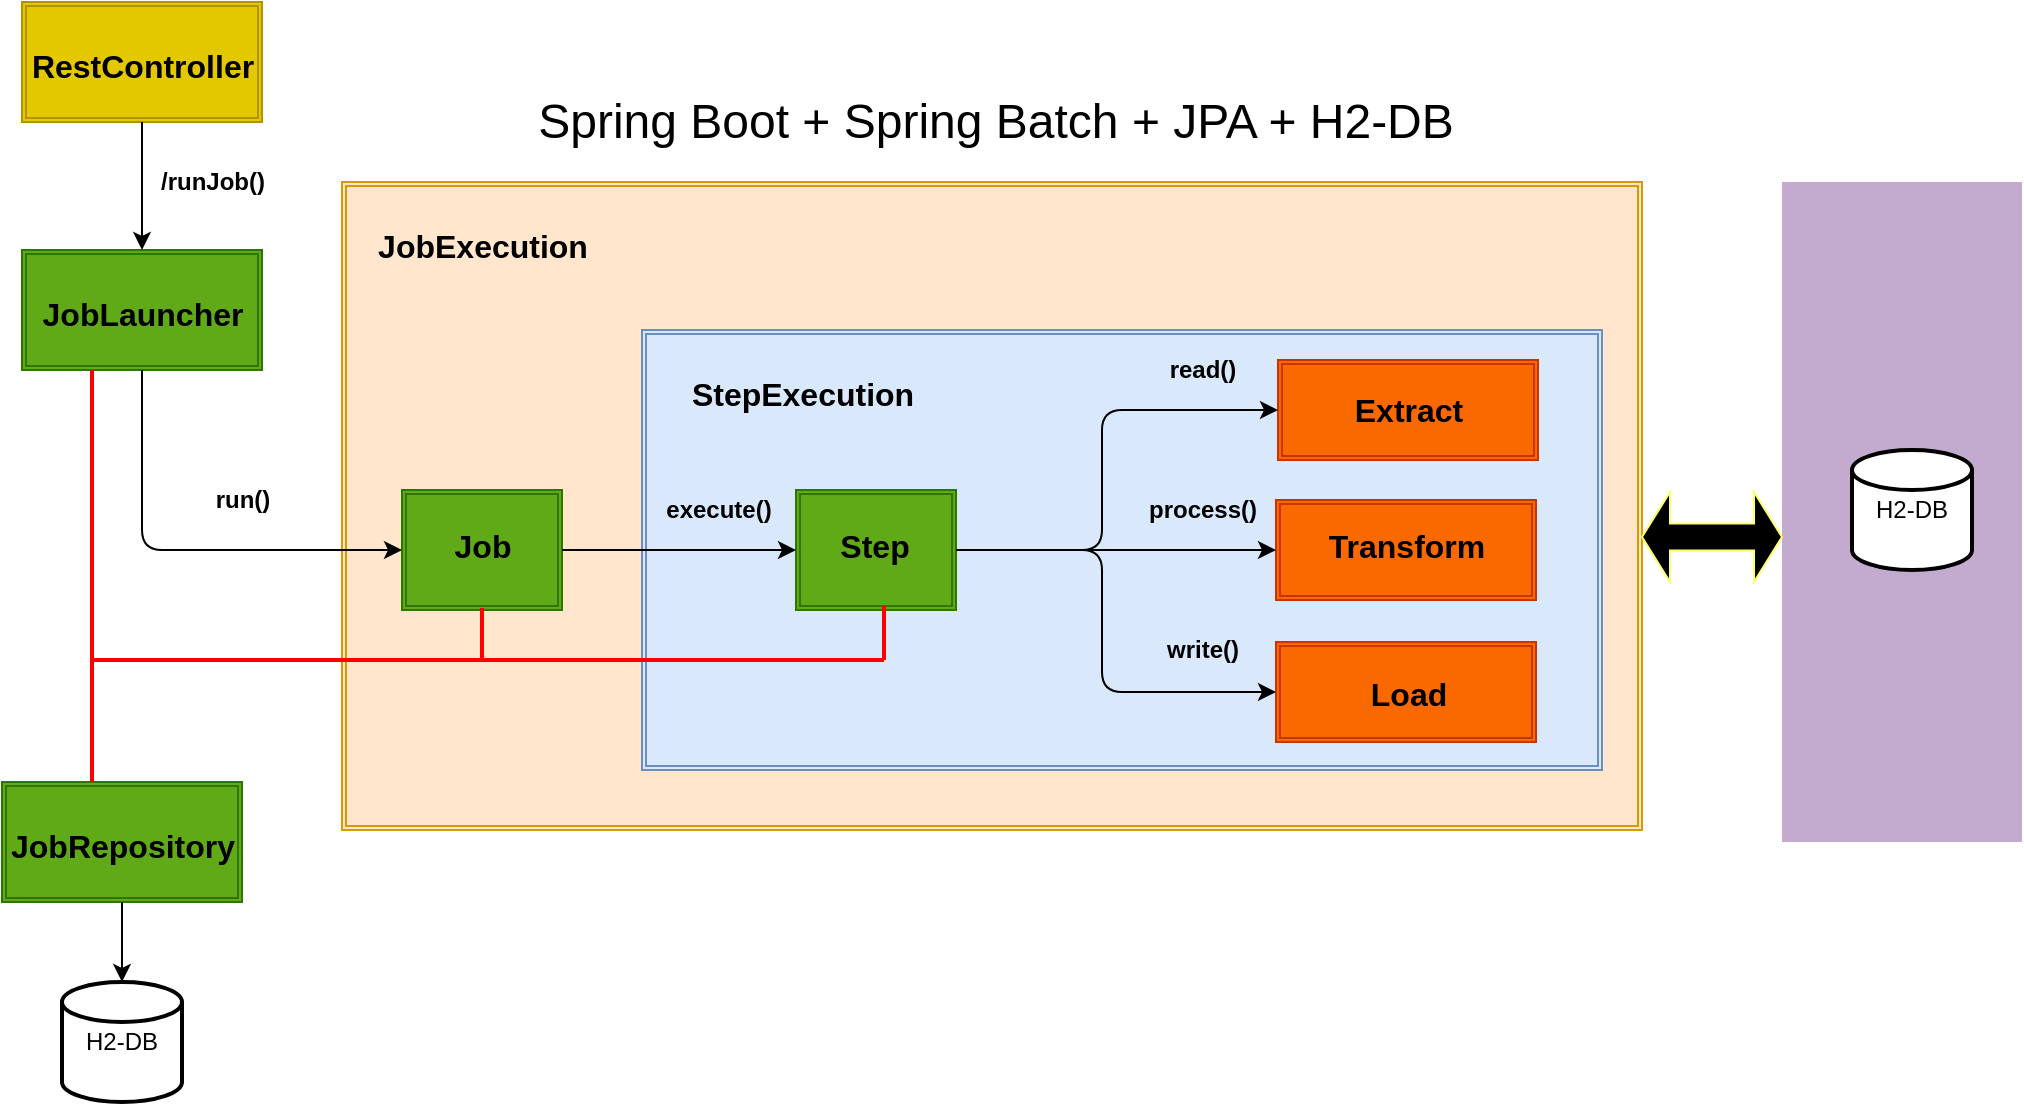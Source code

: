 <mxfile version="14.5.1" type="device"><diagram id="WH3tbxzH0OxndWXRFHOZ" name="Seite-1"><mxGraphModel dx="1108" dy="510" grid="1" gridSize="10" guides="1" tooltips="1" connect="1" arrows="1" fold="1" page="1" pageScale="1" pageWidth="1169" pageHeight="827" math="0" shadow="0"><root><mxCell id="0"/><mxCell id="1" parent="0"/><mxCell id="n8LVCo8aVshpS_QTHfSg-1" value="" style="shape=ext;double=1;rounded=0;whiteSpace=wrap;html=1;strokeColor=#d79b00;fillColor=#ffe6cc;flipH=1;" vertex="1" parent="1"><mxGeometry x="210" y="100" width="650" height="324" as="geometry"/></mxCell><mxCell id="n8LVCo8aVshpS_QTHfSg-3" value="" style="shape=ext;double=1;rounded=0;whiteSpace=wrap;html=1;fillColor=#dae8fc;strokeColor=#6c8ebf;" vertex="1" parent="1"><mxGeometry x="360" y="174" width="480" height="220" as="geometry"/></mxCell><mxCell id="n8LVCo8aVshpS_QTHfSg-4" value="&lt;font style=&quot;font-size: 16px&quot;&gt;JobExecution&lt;/font&gt;" style="text;strokeColor=none;fillColor=none;html=1;fontSize=24;fontStyle=1;verticalAlign=middle;align=center;" vertex="1" parent="1"><mxGeometry x="230" y="110" width="100" height="40" as="geometry"/></mxCell><mxCell id="n8LVCo8aVshpS_QTHfSg-5" value="&lt;font style=&quot;font-size: 16px&quot;&gt;StepExecution&lt;/font&gt;" style="text;strokeColor=none;fillColor=none;html=1;fontSize=24;fontStyle=1;verticalAlign=middle;align=center;" vertex="1" parent="1"><mxGeometry x="380" y="184" width="120" height="40" as="geometry"/></mxCell><mxCell id="n8LVCo8aVshpS_QTHfSg-6" value="" style="shape=ext;double=1;rounded=0;whiteSpace=wrap;html=1;fillColor=#60a917;strokeColor=#2D7600;fontColor=#ffffff;" vertex="1" parent="1"><mxGeometry x="437" y="254" width="80" height="60" as="geometry"/></mxCell><mxCell id="n8LVCo8aVshpS_QTHfSg-7" value="&lt;font style=&quot;font-size: 16px&quot;&gt;Step&lt;/font&gt;" style="text;strokeColor=none;fillColor=none;html=1;fontSize=24;fontStyle=1;verticalAlign=middle;align=center;" vertex="1" parent="1"><mxGeometry x="446" y="260" width="60" height="40" as="geometry"/></mxCell><mxCell id="n8LVCo8aVshpS_QTHfSg-9" value="" style="shape=ext;double=1;rounded=0;whiteSpace=wrap;html=1;fillColor=#fa6800;strokeColor=#C73500;fontColor=#ffffff;" vertex="1" parent="1"><mxGeometry x="678" y="189" width="130" height="50" as="geometry"/></mxCell><mxCell id="n8LVCo8aVshpS_QTHfSg-12" value="" style="shape=ext;double=1;rounded=0;whiteSpace=wrap;html=1;fillColor=#fa6800;strokeColor=#C73500;fontColor=#ffffff;" vertex="1" parent="1"><mxGeometry x="677" y="259" width="130" height="50" as="geometry"/></mxCell><mxCell id="n8LVCo8aVshpS_QTHfSg-13" value="&lt;font style=&quot;font-size: 16px&quot;&gt;Transform&lt;/font&gt;" style="text;strokeColor=none;fillColor=none;html=1;fontSize=24;fontStyle=1;verticalAlign=middle;align=center;" vertex="1" parent="1"><mxGeometry x="712" y="260" width="60" height="40" as="geometry"/></mxCell><mxCell id="n8LVCo8aVshpS_QTHfSg-14" value="" style="shape=ext;double=1;rounded=0;whiteSpace=wrap;html=1;fillColor=#fa6800;strokeColor=#C73500;fontColor=#ffffff;" vertex="1" parent="1"><mxGeometry x="677" y="330" width="130" height="50" as="geometry"/></mxCell><mxCell id="n8LVCo8aVshpS_QTHfSg-15" value="&lt;font style=&quot;font-size: 16px&quot;&gt;Load&lt;/font&gt;" style="text;strokeColor=none;fillColor=none;html=1;fontSize=24;fontStyle=1;verticalAlign=middle;align=center;" vertex="1" parent="1"><mxGeometry x="713" y="334" width="60" height="40" as="geometry"/></mxCell><mxCell id="n8LVCo8aVshpS_QTHfSg-17" value="Extract" style="text;strokeColor=none;fillColor=none;html=1;fontSize=16;fontStyle=1;verticalAlign=middle;align=center;" vertex="1" parent="1"><mxGeometry x="693" y="194" width="100" height="40" as="geometry"/></mxCell><mxCell id="n8LVCo8aVshpS_QTHfSg-20" value="write()" style="text;strokeColor=none;fillColor=none;html=1;fontSize=12;fontStyle=1;verticalAlign=middle;align=center;" vertex="1" parent="1"><mxGeometry x="610" y="314" width="60" height="40" as="geometry"/></mxCell><mxCell id="n8LVCo8aVshpS_QTHfSg-21" value="read()" style="text;strokeColor=none;fillColor=none;html=1;fontSize=12;fontStyle=1;verticalAlign=middle;align=center;" vertex="1" parent="1"><mxGeometry x="610" y="174" width="60" height="40" as="geometry"/></mxCell><mxCell id="n8LVCo8aVshpS_QTHfSg-22" value="process()" style="text;strokeColor=none;fillColor=none;html=1;fontSize=12;fontStyle=1;verticalAlign=middle;align=center;" vertex="1" parent="1"><mxGeometry x="610" y="244" width="60" height="40" as="geometry"/></mxCell><mxCell id="n8LVCo8aVshpS_QTHfSg-27" value="" style="edgeStyle=elbowEdgeStyle;elbow=horizontal;endArrow=classic;html=1;fontSize=12;exitX=1;exitY=0.5;exitDx=0;exitDy=0;entryX=0;entryY=0.5;entryDx=0;entryDy=0;" edge="1" parent="1" source="n8LVCo8aVshpS_QTHfSg-6" target="n8LVCo8aVshpS_QTHfSg-12"><mxGeometry width="50" height="50" relative="1" as="geometry"><mxPoint x="730" y="324" as="sourcePoint"/><mxPoint x="780" y="274" as="targetPoint"/></mxGeometry></mxCell><mxCell id="n8LVCo8aVshpS_QTHfSg-29" value="" style="edgeStyle=segmentEdgeStyle;endArrow=classic;html=1;fontSize=12;entryX=0;entryY=0.5;entryDx=0;entryDy=0;" edge="1" parent="1" target="n8LVCo8aVshpS_QTHfSg-9"><mxGeometry width="50" height="50" relative="1" as="geometry"><mxPoint x="520" y="284" as="sourcePoint"/><mxPoint x="780" y="274" as="targetPoint"/><Array as="points"><mxPoint x="590" y="284"/><mxPoint x="590" y="214"/></Array></mxGeometry></mxCell><mxCell id="n8LVCo8aVshpS_QTHfSg-30" value="" style="edgeStyle=segmentEdgeStyle;endArrow=classic;html=1;fontSize=12;exitX=1;exitY=0.5;exitDx=0;exitDy=0;entryX=0;entryY=0.5;entryDx=0;entryDy=0;" edge="1" parent="1" source="n8LVCo8aVshpS_QTHfSg-6" target="n8LVCo8aVshpS_QTHfSg-14"><mxGeometry width="50" height="50" relative="1" as="geometry"><mxPoint x="730" y="324" as="sourcePoint"/><mxPoint x="780" y="274" as="targetPoint"/><Array as="points"><mxPoint x="590" y="284"/><mxPoint x="590" y="355"/></Array></mxGeometry></mxCell><mxCell id="n8LVCo8aVshpS_QTHfSg-31" value="" style="shape=ext;double=1;rounded=0;whiteSpace=wrap;html=1;fillColor=#60a917;strokeColor=#2D7600;fontColor=#ffffff;" vertex="1" parent="1"><mxGeometry x="240" y="254" width="80" height="60" as="geometry"/></mxCell><mxCell id="n8LVCo8aVshpS_QTHfSg-32" value="&lt;font style=&quot;font-size: 16px&quot;&gt;Job&lt;/font&gt;" style="text;strokeColor=none;fillColor=none;html=1;fontSize=24;fontStyle=1;verticalAlign=middle;align=center;" vertex="1" parent="1"><mxGeometry x="250" y="260" width="60" height="40" as="geometry"/></mxCell><mxCell id="n8LVCo8aVshpS_QTHfSg-33" value="" style="edgeStyle=segmentEdgeStyle;endArrow=classic;html=1;fontSize=12;exitX=1;exitY=0.5;exitDx=0;exitDy=0;entryX=0;entryY=0.5;entryDx=0;entryDy=0;" edge="1" parent="1" source="n8LVCo8aVshpS_QTHfSg-31" target="n8LVCo8aVshpS_QTHfSg-6"><mxGeometry width="50" height="50" relative="1" as="geometry"><mxPoint x="540" y="230" as="sourcePoint"/><mxPoint x="410" y="290" as="targetPoint"/></mxGeometry></mxCell><mxCell id="n8LVCo8aVshpS_QTHfSg-34" value="execute()" style="text;strokeColor=none;fillColor=none;html=1;fontSize=12;fontStyle=1;verticalAlign=middle;align=center;" vertex="1" parent="1"><mxGeometry x="368" y="244" width="60" height="40" as="geometry"/></mxCell><mxCell id="n8LVCo8aVshpS_QTHfSg-35" value="" style="shape=ext;double=1;rounded=0;whiteSpace=wrap;html=1;fillColor=#60a917;strokeColor=#2D7600;fontColor=#ffffff;" vertex="1" parent="1"><mxGeometry x="50" y="134" width="120" height="60" as="geometry"/></mxCell><mxCell id="n8LVCo8aVshpS_QTHfSg-36" value="" style="edgeStyle=elbowEdgeStyle;elbow=horizontal;endArrow=classic;html=1;fontSize=12;exitX=0.5;exitY=1;exitDx=0;exitDy=0;entryX=0;entryY=0.5;entryDx=0;entryDy=0;" edge="1" parent="1" source="n8LVCo8aVshpS_QTHfSg-35" target="n8LVCo8aVshpS_QTHfSg-31"><mxGeometry width="50" height="50" relative="1" as="geometry"><mxPoint x="410" y="220" as="sourcePoint"/><mxPoint x="460" y="170" as="targetPoint"/><Array as="points"><mxPoint x="110" y="230"/></Array></mxGeometry></mxCell><mxCell id="n8LVCo8aVshpS_QTHfSg-37" value="&lt;font style=&quot;font-size: 16px&quot;&gt;JobLauncher&lt;/font&gt;" style="text;strokeColor=none;fillColor=none;html=1;fontSize=24;fontStyle=1;verticalAlign=middle;align=center;" vertex="1" parent="1"><mxGeometry x="80" y="144" width="60" height="40" as="geometry"/></mxCell><mxCell id="n8LVCo8aVshpS_QTHfSg-38" value="run()" style="text;strokeColor=none;fillColor=none;html=1;fontSize=12;fontStyle=1;verticalAlign=middle;align=center;" vertex="1" parent="1"><mxGeometry x="130" y="239" width="60" height="40" as="geometry"/></mxCell><mxCell id="n8LVCo8aVshpS_QTHfSg-39" value="" style="shape=ext;double=1;rounded=0;whiteSpace=wrap;html=1;fillColor=#60a917;strokeColor=#2D7600;fontColor=#ffffff;" vertex="1" parent="1"><mxGeometry x="40" y="400" width="120" height="60" as="geometry"/></mxCell><mxCell id="n8LVCo8aVshpS_QTHfSg-40" value="&lt;font style=&quot;font-size: 16px&quot;&gt;JobRepository&lt;/font&gt;" style="text;strokeColor=none;fillColor=none;html=1;fontSize=24;fontStyle=1;verticalAlign=middle;align=center;" vertex="1" parent="1"><mxGeometry x="70" y="410" width="60" height="40" as="geometry"/></mxCell><mxCell id="n8LVCo8aVshpS_QTHfSg-43" value="" style="line;strokeWidth=2;html=1;fillColor=#ffffff;fontSize=12;fontColor=#FF0000;strokeColor=#FF0000;" vertex="1" parent="1"><mxGeometry x="86" y="334" width="395" height="10" as="geometry"/></mxCell><mxCell id="n8LVCo8aVshpS_QTHfSg-44" value="" style="line;strokeWidth=2;direction=south;html=1;fillColor=#ffffff;fontSize=12;fontColor=#FF0000;strokeColor=#FF0000;" vertex="1" parent="1"><mxGeometry x="80" y="194" width="10" height="206" as="geometry"/></mxCell><mxCell id="n8LVCo8aVshpS_QTHfSg-45" value="" style="line;strokeWidth=2;direction=south;html=1;fillColor=#ffffff;fontSize=12;fontColor=#FF0000;strokeColor=#FF0000;" vertex="1" parent="1"><mxGeometry x="476" y="312" width="10" height="27" as="geometry"/></mxCell><mxCell id="n8LVCo8aVshpS_QTHfSg-46" value="" style="line;strokeWidth=2;direction=south;html=1;fillColor=#ffffff;fontSize=12;fontColor=#FF0000;strokeColor=#FF0000;" vertex="1" parent="1"><mxGeometry x="275" y="313" width="10" height="27" as="geometry"/></mxCell><mxCell id="n8LVCo8aVshpS_QTHfSg-47" value="&lt;font color=&quot;#000000&quot;&gt;H2-DB&lt;/font&gt;" style="strokeWidth=2;html=1;shape=mxgraph.flowchart.database;whiteSpace=wrap;fillColor=#ffffff;fontSize=12;fontColor=#FF0000;" vertex="1" parent="1"><mxGeometry x="70" y="500" width="60" height="60" as="geometry"/></mxCell><mxCell id="n8LVCo8aVshpS_QTHfSg-49" value="" style="edgeStyle=segmentEdgeStyle;endArrow=classic;html=1;fontSize=12;fontColor=#FF0000;exitX=0.5;exitY=1;exitDx=0;exitDy=0;entryX=0.5;entryY=0;entryDx=0;entryDy=0;entryPerimeter=0;" edge="1" parent="1" source="n8LVCo8aVshpS_QTHfSg-39"><mxGeometry width="50" height="50" relative="1" as="geometry"><mxPoint x="400" y="340" as="sourcePoint"/><mxPoint x="100" y="500" as="targetPoint"/></mxGeometry></mxCell><mxCell id="n8LVCo8aVshpS_QTHfSg-50" value="Spring Boot + Spring Batch + JPA + H2-DB" style="text;html=1;strokeColor=none;fillColor=none;align=center;verticalAlign=middle;whiteSpace=wrap;rounded=0;fontSize=24;" vertex="1" parent="1"><mxGeometry x="297" y="60" width="480" height="20" as="geometry"/></mxCell><mxCell id="n8LVCo8aVshpS_QTHfSg-51" value="/runJob()" style="text;strokeColor=none;fillColor=none;html=1;fontSize=12;fontStyle=1;verticalAlign=middle;align=center;" vertex="1" parent="1"><mxGeometry x="115" y="80" width="60" height="40" as="geometry"/></mxCell><mxCell id="n8LVCo8aVshpS_QTHfSg-52" value="" style="shape=ext;double=1;rounded=0;whiteSpace=wrap;html=1;fillColor=#e3c800;strokeColor=#B09500;fontColor=#ffffff;" vertex="1" parent="1"><mxGeometry x="50" y="10" width="120" height="60" as="geometry"/></mxCell><mxCell id="n8LVCo8aVshpS_QTHfSg-53" value="&lt;font style=&quot;font-size: 16px&quot;&gt;RestController&lt;/font&gt;" style="text;strokeColor=none;fillColor=none;html=1;fontSize=24;fontStyle=1;verticalAlign=middle;align=center;" vertex="1" parent="1"><mxGeometry x="80" y="20" width="60" height="40" as="geometry"/></mxCell><mxCell id="n8LVCo8aVshpS_QTHfSg-54" value="" style="edgeStyle=segmentEdgeStyle;endArrow=classic;html=1;fontSize=24;fontColor=#000000;exitX=0.5;exitY=1;exitDx=0;exitDy=0;entryX=0.5;entryY=0;entryDx=0;entryDy=0;" edge="1" parent="1" source="n8LVCo8aVshpS_QTHfSg-52" target="n8LVCo8aVshpS_QTHfSg-35"><mxGeometry width="50" height="50" relative="1" as="geometry"><mxPoint x="410" y="290" as="sourcePoint"/><mxPoint x="460" y="240" as="targetPoint"/></mxGeometry></mxCell><mxCell id="n8LVCo8aVshpS_QTHfSg-56" value="" style="shape=ext;double=1;rounded=0;whiteSpace=wrap;html=1;fontSize=24;fontColor=#000000;strokeColor=none;fillColor=#C3ABD0;" vertex="1" parent="1"><mxGeometry x="930" y="100" width="120" height="330" as="geometry"/></mxCell><mxCell id="n8LVCo8aVshpS_QTHfSg-57" value="&lt;font color=&quot;#000000&quot;&gt;H2-DB&lt;/font&gt;" style="strokeWidth=2;html=1;shape=mxgraph.flowchart.database;whiteSpace=wrap;fillColor=#ffffff;fontSize=12;fontColor=#FF0000;" vertex="1" parent="1"><mxGeometry x="965" y="234" width="60" height="60" as="geometry"/></mxCell><mxCell id="n8LVCo8aVshpS_QTHfSg-58" value="" style="shape=doubleArrow;whiteSpace=wrap;html=1;strokeColor=#FFFF66;fontSize=24;fontColor=#000000;fillColor=#000000;" vertex="1" parent="1"><mxGeometry x="860" y="255" width="70" height="45" as="geometry"/></mxCell></root></mxGraphModel></diagram></mxfile>